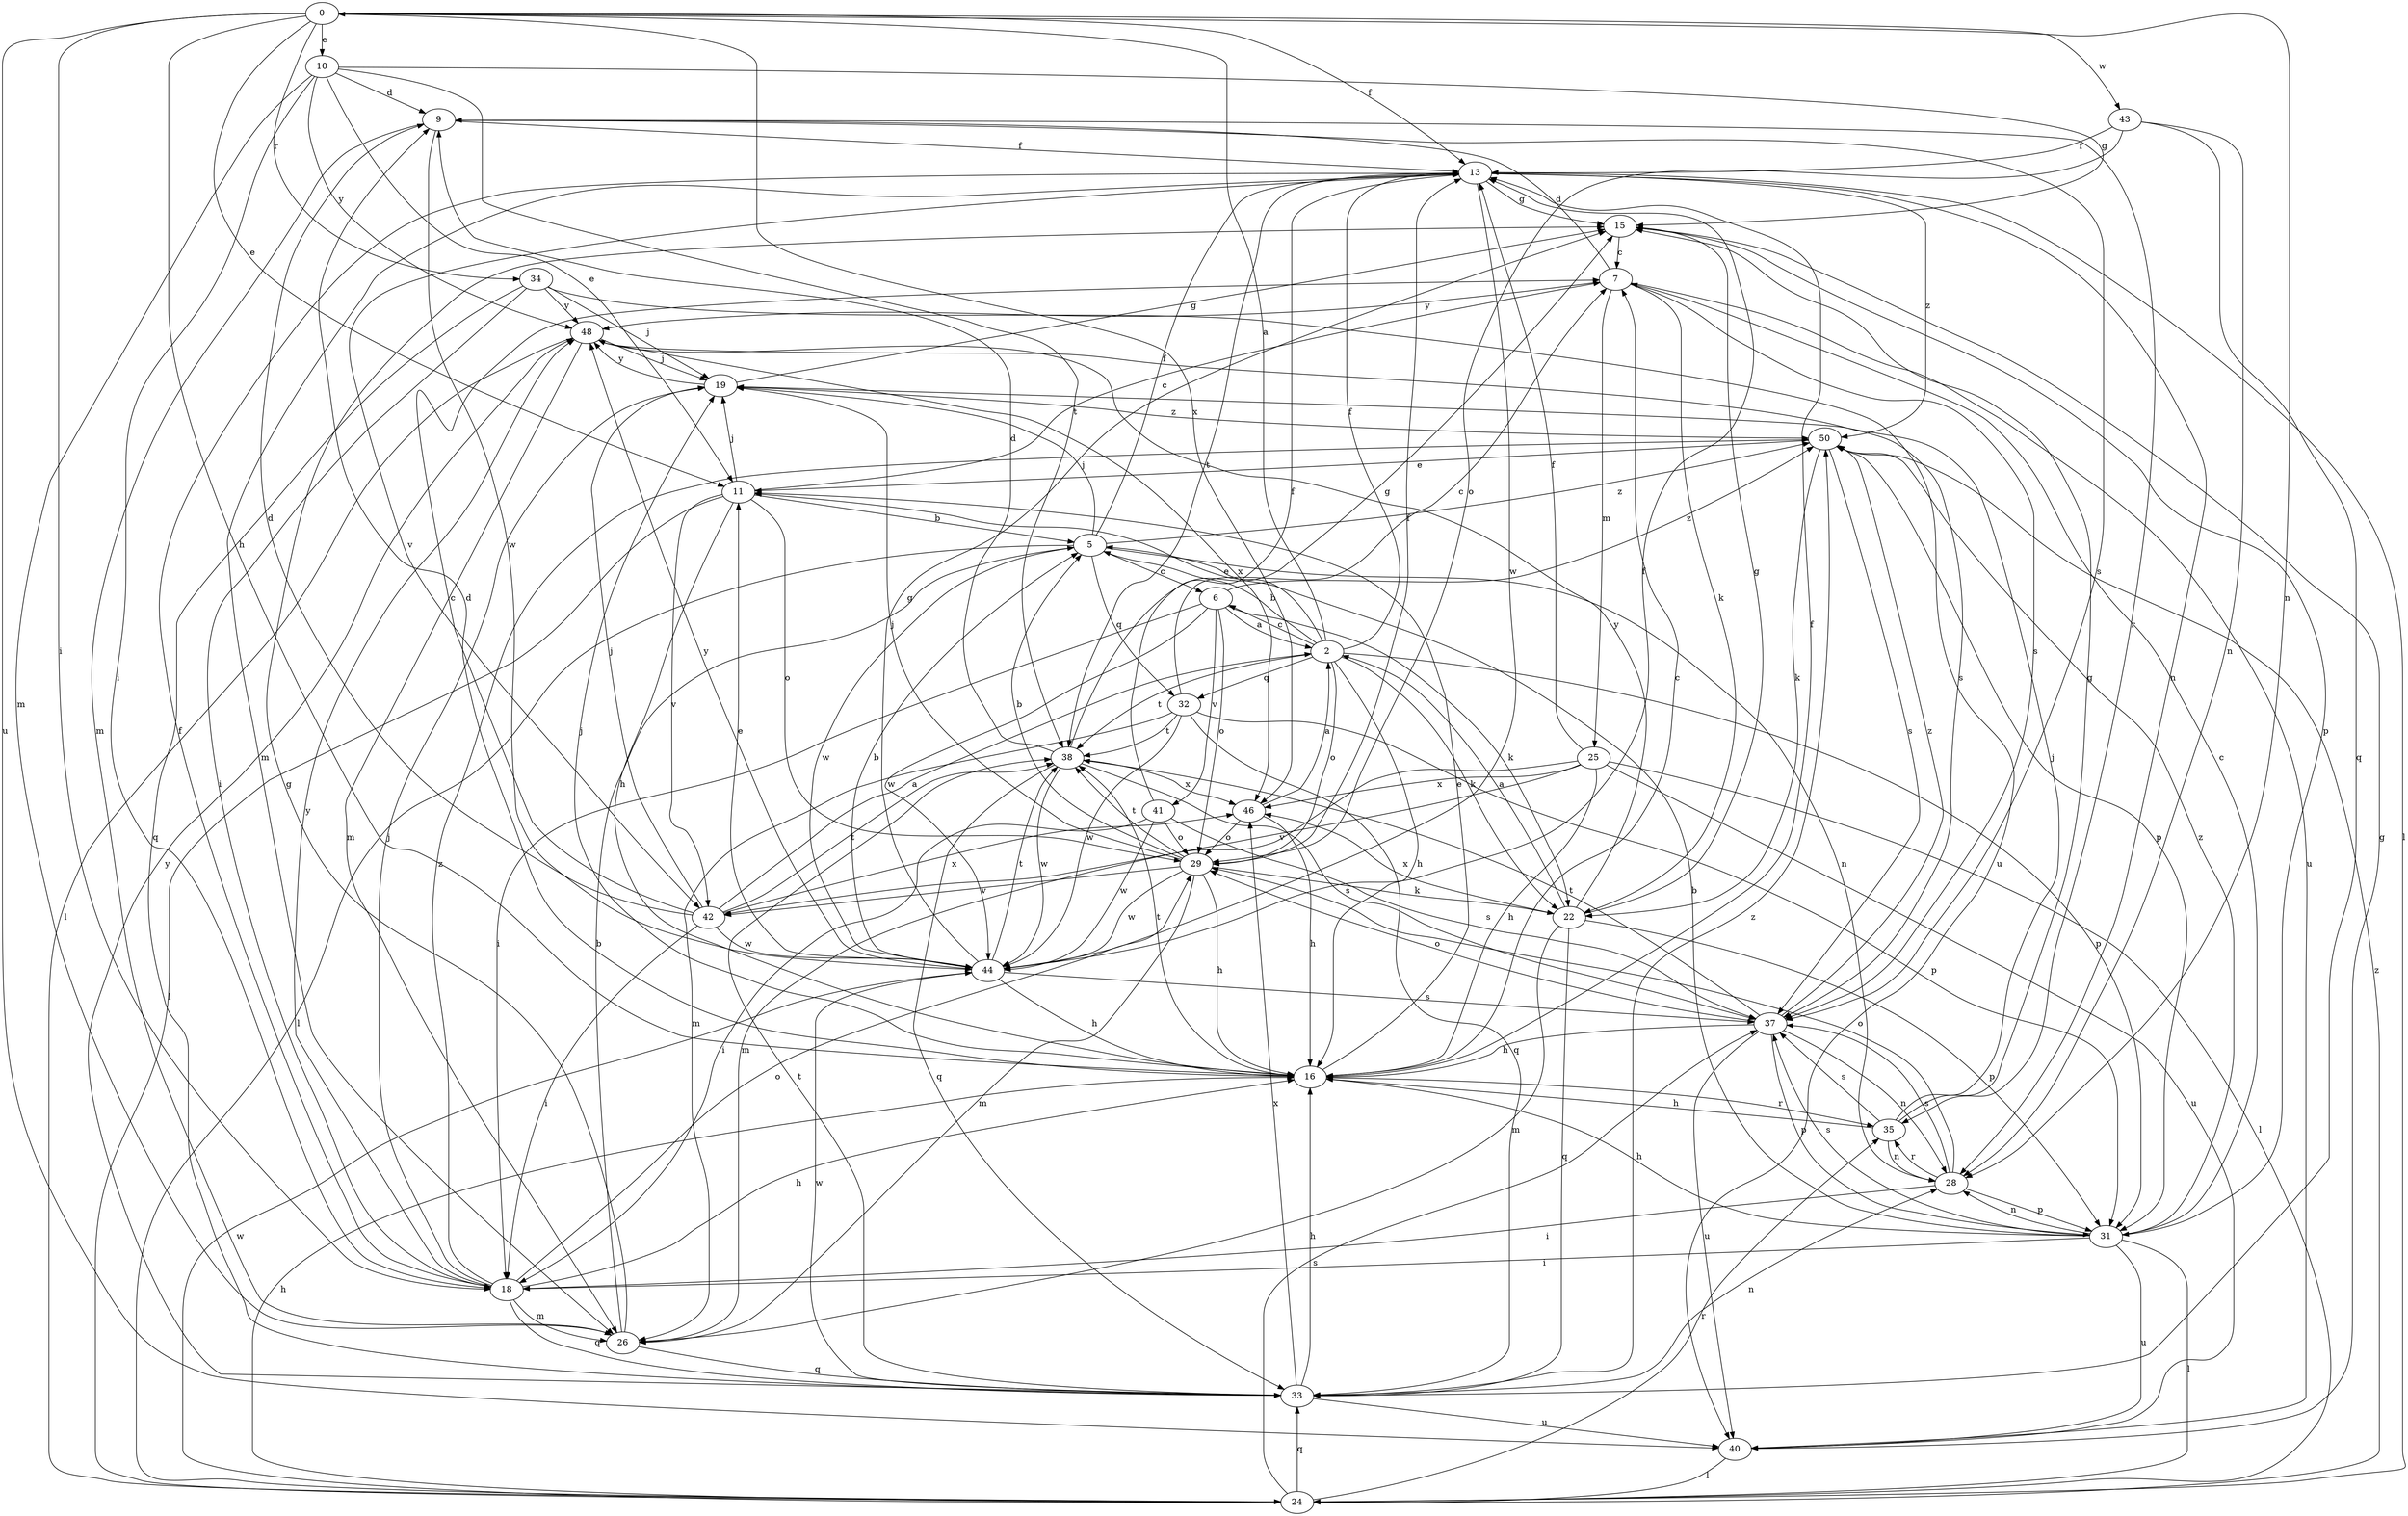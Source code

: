 strict digraph  {
0;
2;
5;
6;
7;
9;
10;
11;
13;
15;
16;
18;
19;
22;
24;
25;
26;
28;
29;
31;
32;
33;
34;
35;
37;
38;
40;
41;
42;
43;
44;
46;
48;
50;
0 -> 10  [label=e];
0 -> 11  [label=e];
0 -> 13  [label=f];
0 -> 16  [label=h];
0 -> 18  [label=i];
0 -> 28  [label=n];
0 -> 34  [label=r];
0 -> 40  [label=u];
0 -> 43  [label=w];
0 -> 46  [label=x];
2 -> 0  [label=a];
2 -> 5  [label=b];
2 -> 6  [label=c];
2 -> 11  [label=e];
2 -> 13  [label=f];
2 -> 16  [label=h];
2 -> 22  [label=k];
2 -> 29  [label=o];
2 -> 31  [label=p];
2 -> 32  [label=q];
2 -> 38  [label=t];
5 -> 6  [label=c];
5 -> 13  [label=f];
5 -> 19  [label=j];
5 -> 24  [label=l];
5 -> 28  [label=n];
5 -> 32  [label=q];
5 -> 44  [label=w];
5 -> 50  [label=z];
6 -> 2  [label=a];
6 -> 18  [label=i];
6 -> 22  [label=k];
6 -> 29  [label=o];
6 -> 41  [label=v];
6 -> 44  [label=w];
6 -> 50  [label=z];
7 -> 9  [label=d];
7 -> 22  [label=k];
7 -> 25  [label=m];
7 -> 37  [label=s];
7 -> 40  [label=u];
7 -> 48  [label=y];
9 -> 13  [label=f];
9 -> 26  [label=m];
9 -> 35  [label=r];
9 -> 37  [label=s];
9 -> 44  [label=w];
10 -> 9  [label=d];
10 -> 11  [label=e];
10 -> 15  [label=g];
10 -> 18  [label=i];
10 -> 26  [label=m];
10 -> 38  [label=t];
10 -> 48  [label=y];
11 -> 5  [label=b];
11 -> 7  [label=c];
11 -> 16  [label=h];
11 -> 19  [label=j];
11 -> 24  [label=l];
11 -> 29  [label=o];
11 -> 42  [label=v];
13 -> 15  [label=g];
13 -> 24  [label=l];
13 -> 26  [label=m];
13 -> 28  [label=n];
13 -> 38  [label=t];
13 -> 42  [label=v];
13 -> 44  [label=w];
13 -> 50  [label=z];
15 -> 7  [label=c];
15 -> 31  [label=p];
16 -> 7  [label=c];
16 -> 9  [label=d];
16 -> 11  [label=e];
16 -> 13  [label=f];
16 -> 19  [label=j];
16 -> 35  [label=r];
16 -> 38  [label=t];
18 -> 13  [label=f];
18 -> 16  [label=h];
18 -> 19  [label=j];
18 -> 26  [label=m];
18 -> 29  [label=o];
18 -> 33  [label=q];
18 -> 48  [label=y];
18 -> 50  [label=z];
19 -> 15  [label=g];
19 -> 48  [label=y];
19 -> 50  [label=z];
22 -> 2  [label=a];
22 -> 15  [label=g];
22 -> 26  [label=m];
22 -> 31  [label=p];
22 -> 33  [label=q];
22 -> 46  [label=x];
22 -> 48  [label=y];
24 -> 16  [label=h];
24 -> 33  [label=q];
24 -> 35  [label=r];
24 -> 37  [label=s];
24 -> 44  [label=w];
24 -> 50  [label=z];
25 -> 13  [label=f];
25 -> 16  [label=h];
25 -> 24  [label=l];
25 -> 26  [label=m];
25 -> 40  [label=u];
25 -> 42  [label=v];
25 -> 46  [label=x];
26 -> 5  [label=b];
26 -> 15  [label=g];
26 -> 33  [label=q];
28 -> 18  [label=i];
28 -> 29  [label=o];
28 -> 31  [label=p];
28 -> 35  [label=r];
28 -> 37  [label=s];
29 -> 5  [label=b];
29 -> 13  [label=f];
29 -> 16  [label=h];
29 -> 19  [label=j];
29 -> 22  [label=k];
29 -> 26  [label=m];
29 -> 38  [label=t];
29 -> 42  [label=v];
29 -> 44  [label=w];
31 -> 5  [label=b];
31 -> 7  [label=c];
31 -> 16  [label=h];
31 -> 18  [label=i];
31 -> 24  [label=l];
31 -> 28  [label=n];
31 -> 37  [label=s];
31 -> 40  [label=u];
31 -> 50  [label=z];
32 -> 7  [label=c];
32 -> 26  [label=m];
32 -> 31  [label=p];
32 -> 33  [label=q];
32 -> 38  [label=t];
32 -> 44  [label=w];
33 -> 16  [label=h];
33 -> 28  [label=n];
33 -> 38  [label=t];
33 -> 40  [label=u];
33 -> 44  [label=w];
33 -> 46  [label=x];
33 -> 48  [label=y];
33 -> 50  [label=z];
34 -> 18  [label=i];
34 -> 19  [label=j];
34 -> 33  [label=q];
34 -> 40  [label=u];
34 -> 48  [label=y];
35 -> 15  [label=g];
35 -> 16  [label=h];
35 -> 19  [label=j];
35 -> 28  [label=n];
35 -> 37  [label=s];
37 -> 16  [label=h];
37 -> 28  [label=n];
37 -> 29  [label=o];
37 -> 31  [label=p];
37 -> 38  [label=t];
37 -> 40  [label=u];
37 -> 50  [label=z];
38 -> 9  [label=d];
38 -> 15  [label=g];
38 -> 33  [label=q];
38 -> 37  [label=s];
38 -> 44  [label=w];
38 -> 46  [label=x];
40 -> 15  [label=g];
40 -> 24  [label=l];
41 -> 13  [label=f];
41 -> 18  [label=i];
41 -> 29  [label=o];
41 -> 37  [label=s];
41 -> 44  [label=w];
42 -> 2  [label=a];
42 -> 7  [label=c];
42 -> 9  [label=d];
42 -> 18  [label=i];
42 -> 19  [label=j];
42 -> 38  [label=t];
42 -> 44  [label=w];
42 -> 46  [label=x];
43 -> 13  [label=f];
43 -> 28  [label=n];
43 -> 29  [label=o];
43 -> 33  [label=q];
44 -> 5  [label=b];
44 -> 11  [label=e];
44 -> 13  [label=f];
44 -> 15  [label=g];
44 -> 16  [label=h];
44 -> 37  [label=s];
44 -> 38  [label=t];
44 -> 48  [label=y];
46 -> 2  [label=a];
46 -> 16  [label=h];
46 -> 29  [label=o];
48 -> 19  [label=j];
48 -> 24  [label=l];
48 -> 26  [label=m];
48 -> 37  [label=s];
48 -> 46  [label=x];
50 -> 11  [label=e];
50 -> 22  [label=k];
50 -> 31  [label=p];
50 -> 37  [label=s];
}
